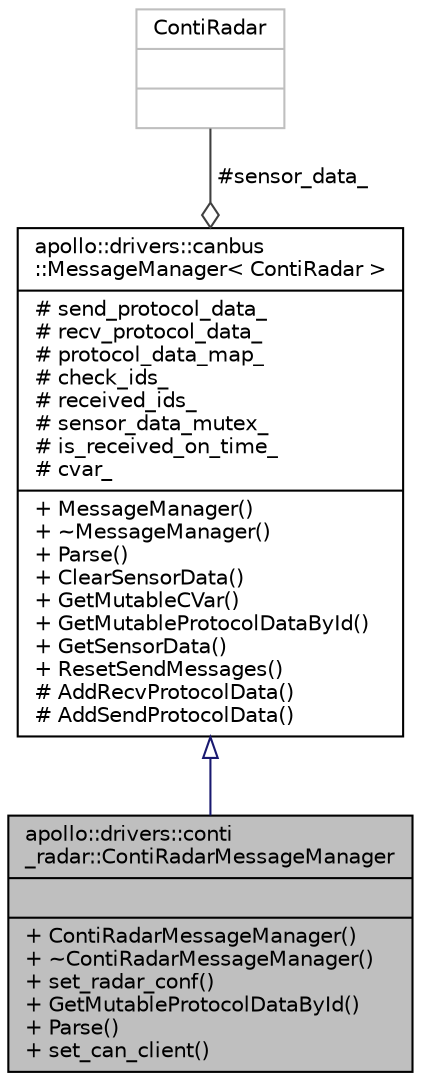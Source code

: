 digraph "apollo::drivers::conti_radar::ContiRadarMessageManager"
{
  edge [fontname="Helvetica",fontsize="10",labelfontname="Helvetica",labelfontsize="10"];
  node [fontname="Helvetica",fontsize="10",shape=record];
  Node1 [label="{apollo::drivers::conti\l_radar::ContiRadarMessageManager\n||+ ContiRadarMessageManager()\l+ ~ContiRadarMessageManager()\l+ set_radar_conf()\l+ GetMutableProtocolDataById()\l+ Parse()\l+ set_can_client()\l}",height=0.2,width=0.4,color="black", fillcolor="grey75", style="filled" fontcolor="black"];
  Node2 -> Node1 [dir="back",color="midnightblue",fontsize="10",style="solid",arrowtail="onormal",fontname="Helvetica"];
  Node2 [label="{apollo::drivers::canbus\l::MessageManager\< ContiRadar \>\n|# send_protocol_data_\l# recv_protocol_data_\l# protocol_data_map_\l# check_ids_\l# received_ids_\l# sensor_data_mutex_\l# is_received_on_time_\l# cvar_\l|+ MessageManager()\l+ ~MessageManager()\l+ Parse()\l+ ClearSensorData()\l+ GetMutableCVar()\l+ GetMutableProtocolDataById()\l+ GetSensorData()\l+ ResetSendMessages()\l# AddRecvProtocolData()\l# AddSendProtocolData()\l}",height=0.2,width=0.4,color="black", fillcolor="white", style="filled",URL="$classapollo_1_1drivers_1_1canbus_1_1MessageManager.html"];
  Node3 -> Node2 [color="grey25",fontsize="10",style="solid",label=" #sensor_data_" ,arrowhead="odiamond",fontname="Helvetica"];
  Node3 [label="{ContiRadar\n||}",height=0.2,width=0.4,color="grey75", fillcolor="white", style="filled"];
}
